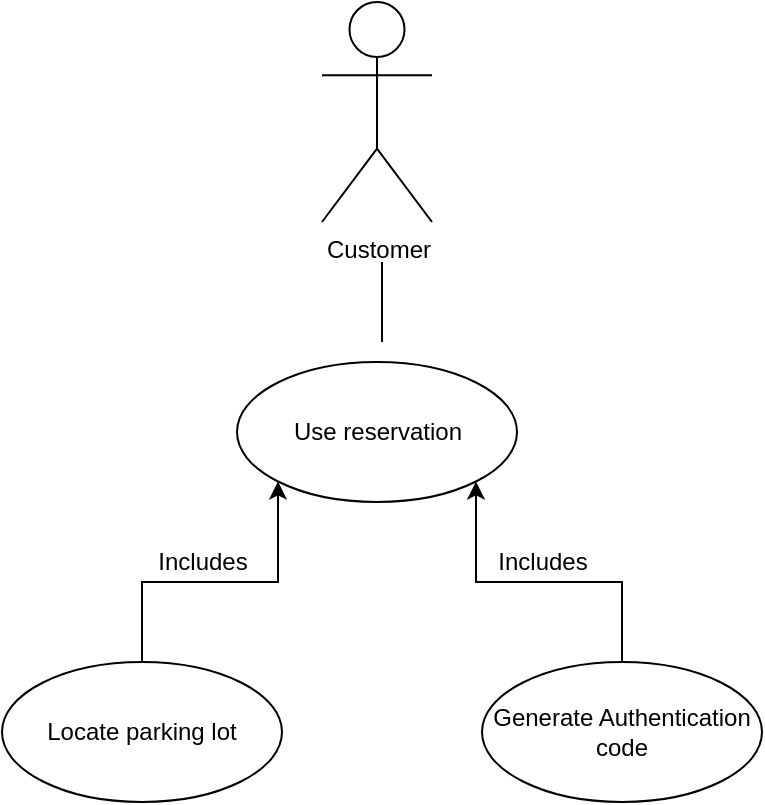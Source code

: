 <mxfile version="14.3.0" type="github">
  <diagram id="UdT6EaB8qHiLfvA5tDtB" name="Page-1">
    <mxGraphModel dx="868" dy="482" grid="1" gridSize="10" guides="1" tooltips="1" connect="1" arrows="1" fold="1" page="1" pageScale="1" pageWidth="850" pageHeight="1100" math="0" shadow="0">
      <root>
        <mxCell id="0" />
        <mxCell id="1" parent="0" />
        <mxCell id="kIl1VIsNgH0VMcjegRr7-1" value="Customer" style="shape=umlActor;verticalLabelPosition=bottom;verticalAlign=top;html=1;" vertex="1" parent="1">
          <mxGeometry x="370" y="40" width="55" height="110" as="geometry" />
        </mxCell>
        <mxCell id="kIl1VIsNgH0VMcjegRr7-2" value="Use reservation" style="ellipse;whiteSpace=wrap;html=1;" vertex="1" parent="1">
          <mxGeometry x="327.5" y="220" width="140" height="70" as="geometry" />
        </mxCell>
        <mxCell id="kIl1VIsNgH0VMcjegRr7-5" style="edgeStyle=orthogonalEdgeStyle;rounded=0;orthogonalLoop=1;jettySize=auto;html=1;exitX=0.5;exitY=0;exitDx=0;exitDy=0;entryX=0;entryY=1;entryDx=0;entryDy=0;" edge="1" parent="1" source="kIl1VIsNgH0VMcjegRr7-3" target="kIl1VIsNgH0VMcjegRr7-2">
          <mxGeometry relative="1" as="geometry" />
        </mxCell>
        <mxCell id="kIl1VIsNgH0VMcjegRr7-3" value="Locate parking lot" style="ellipse;whiteSpace=wrap;html=1;" vertex="1" parent="1">
          <mxGeometry x="210" y="370" width="140" height="70" as="geometry" />
        </mxCell>
        <mxCell id="kIl1VIsNgH0VMcjegRr7-6" style="edgeStyle=orthogonalEdgeStyle;rounded=0;orthogonalLoop=1;jettySize=auto;html=1;exitX=0.5;exitY=0;exitDx=0;exitDy=0;entryX=1;entryY=1;entryDx=0;entryDy=0;" edge="1" parent="1" source="kIl1VIsNgH0VMcjegRr7-4" target="kIl1VIsNgH0VMcjegRr7-2">
          <mxGeometry relative="1" as="geometry" />
        </mxCell>
        <mxCell id="kIl1VIsNgH0VMcjegRr7-4" value="Generate Authentication code" style="ellipse;whiteSpace=wrap;html=1;" vertex="1" parent="1">
          <mxGeometry x="450" y="370" width="140" height="70" as="geometry" />
        </mxCell>
        <mxCell id="kIl1VIsNgH0VMcjegRr7-8" value="" style="endArrow=none;html=1;" edge="1" parent="1">
          <mxGeometry width="50" height="50" relative="1" as="geometry">
            <mxPoint x="400" y="210" as="sourcePoint" />
            <mxPoint x="400" y="170" as="targetPoint" />
          </mxGeometry>
        </mxCell>
        <mxCell id="kIl1VIsNgH0VMcjegRr7-9" value="Includes" style="text;html=1;align=center;verticalAlign=middle;resizable=0;points=[];autosize=1;" vertex="1" parent="1">
          <mxGeometry x="280" y="310" width="60" height="20" as="geometry" />
        </mxCell>
        <mxCell id="kIl1VIsNgH0VMcjegRr7-10" value="Includes" style="text;html=1;align=center;verticalAlign=middle;resizable=0;points=[];autosize=1;" vertex="1" parent="1">
          <mxGeometry x="450" y="310" width="60" height="20" as="geometry" />
        </mxCell>
      </root>
    </mxGraphModel>
  </diagram>
</mxfile>

